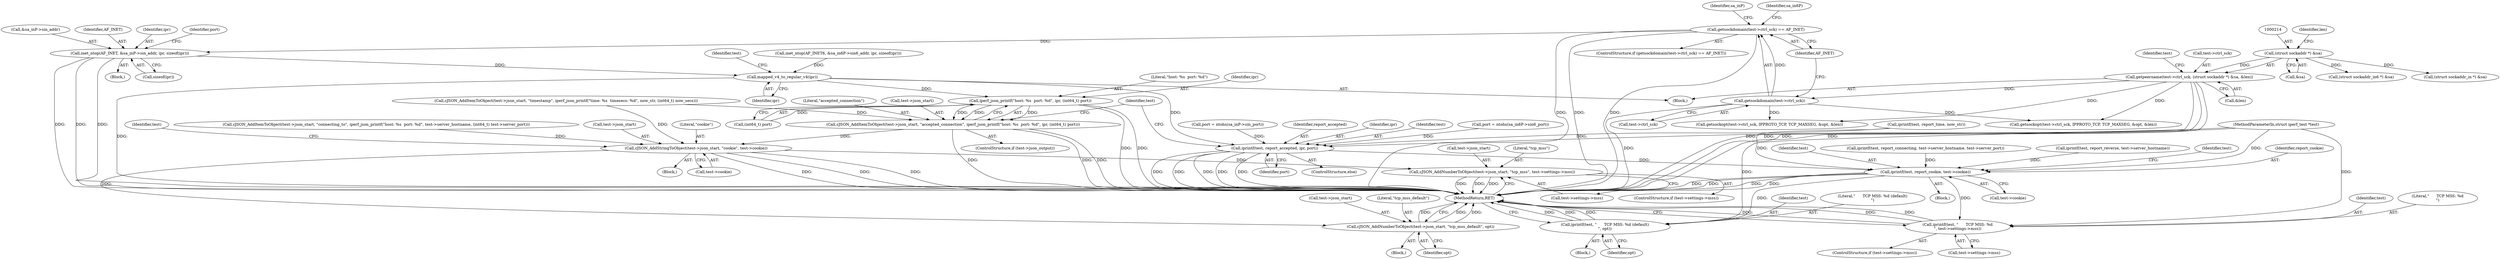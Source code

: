 digraph "0_iperf_91f2fa59e8ed80dfbf400add0164ee0e508e412a_49@API" {
"1000220" [label="(Call,getsockdomain(test->ctrl_sck) == AF_INET)"];
"1000221" [label="(Call,getsockdomain(test->ctrl_sck))"];
"1000209" [label="(Call,getpeername(test->ctrl_sck, (struct sockaddr *) &sa, &len))"];
"1000213" [label="(Call,(struct sockaddr *) &sa)"];
"1000233" [label="(Call,inet_ntop(AF_INET, &sa_inP->sin_addr, ipr, sizeof(ipr)))"];
"1000271" [label="(Call,mapped_v4_to_regular_v4(ipr))"];
"1000282" [label="(Call,iperf_json_printf(\"host: %s  port: %d\", ipr, (int64_t) port))"];
"1000277" [label="(Call,cJSON_AddItemToObject(test->json_start, \"accepted_connection\", iperf_json_printf(\"host: %s  port: %d\", ipr, (int64_t) port)))"];
"1000299" [label="(Call,cJSON_AddStringToObject(test->json_start, \"cookie\", test->cookie))"];
"1000322" [label="(Call,cJSON_AddNumberToObject(test->json_start, \"tcp_mss\", test->settings->mss))"];
"1000348" [label="(Call,cJSON_AddNumberToObject(test->json_start, \"tcp_mss_default\", opt))"];
"1000289" [label="(Call,iprintf(test, report_accepted, ipr, port))"];
"1000360" [label="(Call,iprintf(test, report_cookie, test->cookie))"];
"1000381" [label="(Call,iprintf(test, \"      TCP MSS: %d\n\", test->settings->mss))"];
"1000405" [label="(Call,iprintf(test, \"      TCP MSS: %d (default)\n\", opt))"];
"1000283" [label="(Literal,\"host: %s  port: %d\")"];
"1000204" [label="(Block,)"];
"1000226" [label="(Block,)"];
"1000275" [label="(Identifier,test)"];
"1000359" [label="(Block,)"];
"1000277" [label="(Call,cJSON_AddItemToObject(test->json_start, \"accepted_connection\", iperf_json_printf(\"host: %s  port: %d\", ipr, (int64_t) port)))"];
"1000252" [label="(Call,(struct sockaddr_in6 *) &sa)"];
"1000406" [label="(Identifier,test)"];
"1000272" [label="(Identifier,ipr)"];
"1000213" [label="(Call,(struct sockaddr *) &sa)"];
"1000233" [label="(Call,inet_ntop(AF_INET, &sa_inP->sin_addr, ipr, sizeof(ipr)))"];
"1000375" [label="(ControlStructure,if (test->settings->mss))"];
"1000405" [label="(Call,iprintf(test, \"      TCP MSS: %d (default)\n\", opt))"];
"1000298" [label="(Block,)"];
"1000362" [label="(Identifier,report_cookie)"];
"1000225" [label="(Identifier,AF_INET)"];
"1000322" [label="(Call,cJSON_AddNumberToObject(test->json_start, \"tcp_mss\", test->settings->mss))"];
"1000222" [label="(Call,test->ctrl_sck)"];
"1000316" [label="(ControlStructure,if (test->settings->mss))"];
"1000209" [label="(Call,getpeername(test->ctrl_sck, (struct sockaddr *) &sa, &len))"];
"1000361" [label="(Identifier,test)"];
"1000299" [label="(Call,cJSON_AddStringToObject(test->json_start, \"cookie\", test->cookie))"];
"1000265" [label="(Call,port = ntohs(sa_in6P->sin6_port))"];
"1000152" [label="(Call,iprintf(test, report_time, now_str))"];
"1000381" [label="(Call,iprintf(test, \"      TCP MSS: %d\n\", test->settings->mss))"];
"1000333" [label="(Block,)"];
"1000217" [label="(Call,&len)"];
"1000327" [label="(Call,test->settings->mss)"];
"1000229" [label="(Call,(struct sockaddr_in *) &sa)"];
"1000382" [label="(Identifier,test)"];
"1000384" [label="(Call,test->settings->mss)"];
"1000235" [label="(Call,&sa_inP->sin_addr)"];
"1000323" [label="(Call,test->json_start)"];
"1000284" [label="(Identifier,ipr)"];
"1000326" [label="(Literal,\"tcp_mss\")"];
"1000352" [label="(Literal,\"tcp_mss_default\")"];
"1000282" [label="(Call,iperf_json_printf(\"host: %s  port: %d\", ipr, (int64_t) port))"];
"1000242" [label="(Call,port = ntohs(sa_inP->sin_port))"];
"1000228" [label="(Identifier,sa_inP)"];
"1000300" [label="(Call,test->json_start)"];
"1000303" [label="(Literal,\"cookie\")"];
"1000409" [label="(MethodReturn,RET)"];
"1000285" [label="(Call,(int64_t) port)"];
"1000291" [label="(Identifier,report_accepted)"];
"1000184" [label="(Call,iprintf(test, report_connecting, test->server_hostname, test->server_port))"];
"1000383" [label="(Literal,\"      TCP MSS: %d\n\")"];
"1000292" [label="(Identifier,ipr)"];
"1000240" [label="(Call,sizeof(ipr))"];
"1000234" [label="(Identifier,AF_INET)"];
"1000197" [label="(Call,iprintf(test, report_reverse, test->server_hostname))"];
"1000363" [label="(Call,test->cookie)"];
"1000407" [label="(Literal,\"      TCP MSS: %d (default)\n\")"];
"1000290" [label="(Identifier,test)"];
"1000101" [label="(MethodParameterIn,struct iperf_test *test)"];
"1000271" [label="(Call,mapped_v4_to_regular_v4(ipr))"];
"1000349" [label="(Call,test->json_start)"];
"1000293" [label="(Identifier,port)"];
"1000223" [label="(Identifier,test)"];
"1000304" [label="(Call,test->cookie)"];
"1000288" [label="(ControlStructure,else)"];
"1000338" [label="(Call,getsockopt(test->ctrl_sck, IPPROTO_TCP, TCP_MAXSEG, &opt, &len))"];
"1000289" [label="(Call,iprintf(test, report_accepted, ipr, port))"];
"1000239" [label="(Identifier,ipr)"];
"1000348" [label="(Call,cJSON_AddNumberToObject(test->json_start, \"tcp_mss_default\", opt))"];
"1000220" [label="(Call,getsockdomain(test->ctrl_sck) == AF_INET)"];
"1000218" [label="(Identifier,len)"];
"1000210" [label="(Call,test->ctrl_sck)"];
"1000390" [label="(Block,)"];
"1000296" [label="(Identifier,test)"];
"1000251" [label="(Identifier,sa_in6P)"];
"1000256" [label="(Call,inet_ntop(AF_INET6, &sa_in6P->sin6_addr, ipr, sizeof(ipr)))"];
"1000219" [label="(ControlStructure,if (getsockdomain(test->ctrl_sck) == AF_INET))"];
"1000408" [label="(Identifier,opt)"];
"1000395" [label="(Call,getsockopt(test->ctrl_sck, IPPROTO_TCP, TCP_MAXSEG, &opt, &len))"];
"1000311" [label="(Identifier,test)"];
"1000281" [label="(Literal,\"accepted_connection\")"];
"1000370" [label="(Identifier,test)"];
"1000273" [label="(ControlStructure,if (test->json_output))"];
"1000221" [label="(Call,getsockdomain(test->ctrl_sck))"];
"1000215" [label="(Call,&sa)"];
"1000243" [label="(Identifier,port)"];
"1000360" [label="(Call,iprintf(test, report_cookie, test->cookie))"];
"1000278" [label="(Call,test->json_start)"];
"1000353" [label="(Identifier,opt)"];
"1000167" [label="(Call,cJSON_AddItemToObject(test->json_start, \"connecting_to\", iperf_json_printf(\"host: %s  port: %d\", test->server_hostname, (int64_t) test->server_port)))"];
"1000136" [label="(Call,cJSON_AddItemToObject(test->json_start, \"timestamp\", iperf_json_printf(\"time: %s  timesecs: %d\", now_str, (int64_t) now_secs)))"];
"1000220" -> "1000219"  [label="AST: "];
"1000220" -> "1000225"  [label="CFG: "];
"1000221" -> "1000220"  [label="AST: "];
"1000225" -> "1000220"  [label="AST: "];
"1000228" -> "1000220"  [label="CFG: "];
"1000251" -> "1000220"  [label="CFG: "];
"1000220" -> "1000409"  [label="DDG: "];
"1000220" -> "1000409"  [label="DDG: "];
"1000220" -> "1000409"  [label="DDG: "];
"1000221" -> "1000220"  [label="DDG: "];
"1000220" -> "1000233"  [label="DDG: "];
"1000221" -> "1000222"  [label="CFG: "];
"1000222" -> "1000221"  [label="AST: "];
"1000225" -> "1000221"  [label="CFG: "];
"1000221" -> "1000409"  [label="DDG: "];
"1000209" -> "1000221"  [label="DDG: "];
"1000221" -> "1000338"  [label="DDG: "];
"1000221" -> "1000395"  [label="DDG: "];
"1000209" -> "1000204"  [label="AST: "];
"1000209" -> "1000217"  [label="CFG: "];
"1000210" -> "1000209"  [label="AST: "];
"1000213" -> "1000209"  [label="AST: "];
"1000217" -> "1000209"  [label="AST: "];
"1000223" -> "1000209"  [label="CFG: "];
"1000209" -> "1000409"  [label="DDG: "];
"1000209" -> "1000409"  [label="DDG: "];
"1000209" -> "1000409"  [label="DDG: "];
"1000213" -> "1000209"  [label="DDG: "];
"1000209" -> "1000338"  [label="DDG: "];
"1000209" -> "1000395"  [label="DDG: "];
"1000213" -> "1000215"  [label="CFG: "];
"1000214" -> "1000213"  [label="AST: "];
"1000215" -> "1000213"  [label="AST: "];
"1000218" -> "1000213"  [label="CFG: "];
"1000213" -> "1000229"  [label="DDG: "];
"1000213" -> "1000252"  [label="DDG: "];
"1000233" -> "1000226"  [label="AST: "];
"1000233" -> "1000240"  [label="CFG: "];
"1000234" -> "1000233"  [label="AST: "];
"1000235" -> "1000233"  [label="AST: "];
"1000239" -> "1000233"  [label="AST: "];
"1000240" -> "1000233"  [label="AST: "];
"1000243" -> "1000233"  [label="CFG: "];
"1000233" -> "1000409"  [label="DDG: "];
"1000233" -> "1000409"  [label="DDG: "];
"1000233" -> "1000409"  [label="DDG: "];
"1000233" -> "1000271"  [label="DDG: "];
"1000271" -> "1000204"  [label="AST: "];
"1000271" -> "1000272"  [label="CFG: "];
"1000272" -> "1000271"  [label="AST: "];
"1000275" -> "1000271"  [label="CFG: "];
"1000271" -> "1000409"  [label="DDG: "];
"1000256" -> "1000271"  [label="DDG: "];
"1000271" -> "1000282"  [label="DDG: "];
"1000271" -> "1000289"  [label="DDG: "];
"1000282" -> "1000277"  [label="AST: "];
"1000282" -> "1000285"  [label="CFG: "];
"1000283" -> "1000282"  [label="AST: "];
"1000284" -> "1000282"  [label="AST: "];
"1000285" -> "1000282"  [label="AST: "];
"1000277" -> "1000282"  [label="CFG: "];
"1000282" -> "1000409"  [label="DDG: "];
"1000282" -> "1000409"  [label="DDG: "];
"1000282" -> "1000277"  [label="DDG: "];
"1000282" -> "1000277"  [label="DDG: "];
"1000282" -> "1000277"  [label="DDG: "];
"1000285" -> "1000282"  [label="DDG: "];
"1000277" -> "1000273"  [label="AST: "];
"1000278" -> "1000277"  [label="AST: "];
"1000281" -> "1000277"  [label="AST: "];
"1000296" -> "1000277"  [label="CFG: "];
"1000277" -> "1000409"  [label="DDG: "];
"1000277" -> "1000409"  [label="DDG: "];
"1000277" -> "1000409"  [label="DDG: "];
"1000136" -> "1000277"  [label="DDG: "];
"1000277" -> "1000299"  [label="DDG: "];
"1000299" -> "1000298"  [label="AST: "];
"1000299" -> "1000304"  [label="CFG: "];
"1000300" -> "1000299"  [label="AST: "];
"1000303" -> "1000299"  [label="AST: "];
"1000304" -> "1000299"  [label="AST: "];
"1000311" -> "1000299"  [label="CFG: "];
"1000299" -> "1000409"  [label="DDG: "];
"1000299" -> "1000409"  [label="DDG: "];
"1000299" -> "1000409"  [label="DDG: "];
"1000167" -> "1000299"  [label="DDG: "];
"1000136" -> "1000299"  [label="DDG: "];
"1000299" -> "1000322"  [label="DDG: "];
"1000299" -> "1000348"  [label="DDG: "];
"1000322" -> "1000316"  [label="AST: "];
"1000322" -> "1000327"  [label="CFG: "];
"1000323" -> "1000322"  [label="AST: "];
"1000326" -> "1000322"  [label="AST: "];
"1000327" -> "1000322"  [label="AST: "];
"1000409" -> "1000322"  [label="CFG: "];
"1000322" -> "1000409"  [label="DDG: "];
"1000322" -> "1000409"  [label="DDG: "];
"1000322" -> "1000409"  [label="DDG: "];
"1000348" -> "1000333"  [label="AST: "];
"1000348" -> "1000353"  [label="CFG: "];
"1000349" -> "1000348"  [label="AST: "];
"1000352" -> "1000348"  [label="AST: "];
"1000353" -> "1000348"  [label="AST: "];
"1000409" -> "1000348"  [label="CFG: "];
"1000348" -> "1000409"  [label="DDG: "];
"1000348" -> "1000409"  [label="DDG: "];
"1000348" -> "1000409"  [label="DDG: "];
"1000289" -> "1000288"  [label="AST: "];
"1000289" -> "1000293"  [label="CFG: "];
"1000290" -> "1000289"  [label="AST: "];
"1000291" -> "1000289"  [label="AST: "];
"1000292" -> "1000289"  [label="AST: "];
"1000293" -> "1000289"  [label="AST: "];
"1000296" -> "1000289"  [label="CFG: "];
"1000289" -> "1000409"  [label="DDG: "];
"1000289" -> "1000409"  [label="DDG: "];
"1000289" -> "1000409"  [label="DDG: "];
"1000289" -> "1000409"  [label="DDG: "];
"1000289" -> "1000409"  [label="DDG: "];
"1000152" -> "1000289"  [label="DDG: "];
"1000101" -> "1000289"  [label="DDG: "];
"1000265" -> "1000289"  [label="DDG: "];
"1000242" -> "1000289"  [label="DDG: "];
"1000289" -> "1000360"  [label="DDG: "];
"1000360" -> "1000359"  [label="AST: "];
"1000360" -> "1000363"  [label="CFG: "];
"1000361" -> "1000360"  [label="AST: "];
"1000362" -> "1000360"  [label="AST: "];
"1000363" -> "1000360"  [label="AST: "];
"1000370" -> "1000360"  [label="CFG: "];
"1000360" -> "1000409"  [label="DDG: "];
"1000360" -> "1000409"  [label="DDG: "];
"1000360" -> "1000409"  [label="DDG: "];
"1000360" -> "1000409"  [label="DDG: "];
"1000184" -> "1000360"  [label="DDG: "];
"1000152" -> "1000360"  [label="DDG: "];
"1000197" -> "1000360"  [label="DDG: "];
"1000101" -> "1000360"  [label="DDG: "];
"1000360" -> "1000381"  [label="DDG: "];
"1000360" -> "1000405"  [label="DDG: "];
"1000381" -> "1000375"  [label="AST: "];
"1000381" -> "1000384"  [label="CFG: "];
"1000382" -> "1000381"  [label="AST: "];
"1000383" -> "1000381"  [label="AST: "];
"1000384" -> "1000381"  [label="AST: "];
"1000409" -> "1000381"  [label="CFG: "];
"1000381" -> "1000409"  [label="DDG: "];
"1000381" -> "1000409"  [label="DDG: "];
"1000381" -> "1000409"  [label="DDG: "];
"1000101" -> "1000381"  [label="DDG: "];
"1000405" -> "1000390"  [label="AST: "];
"1000405" -> "1000408"  [label="CFG: "];
"1000406" -> "1000405"  [label="AST: "];
"1000407" -> "1000405"  [label="AST: "];
"1000408" -> "1000405"  [label="AST: "];
"1000409" -> "1000405"  [label="CFG: "];
"1000405" -> "1000409"  [label="DDG: "];
"1000405" -> "1000409"  [label="DDG: "];
"1000405" -> "1000409"  [label="DDG: "];
"1000101" -> "1000405"  [label="DDG: "];
}
